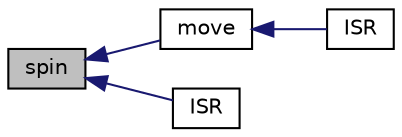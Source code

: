 digraph "spin"
{
  edge [fontname="Helvetica",fontsize="10",labelfontname="Helvetica",labelfontsize="10"];
  node [fontname="Helvetica",fontsize="10",shape=record];
  rankdir="LR";
  Node56 [label="spin",height=0.2,width=0.4,color="black", fillcolor="grey75", style="filled", fontcolor="black"];
  Node56 -> Node57 [dir="back",color="midnightblue",fontsize="10",style="solid",fontname="Helvetica"];
  Node57 [label="move",height=0.2,width=0.4,color="black", fillcolor="white", style="filled",URL="$tetris_8c.html#aa9ef6682140bf3f91bf3614b906b21c1"];
  Node57 -> Node58 [dir="back",color="midnightblue",fontsize="10",style="solid",fontname="Helvetica"];
  Node58 [label="ISR",height=0.2,width=0.4,color="black", fillcolor="white", style="filled",URL="$tetris_8c.html#add2d7cdddfb682dcc0391e60cf42c7d6"];
  Node56 -> Node59 [dir="back",color="midnightblue",fontsize="10",style="solid",fontname="Helvetica"];
  Node59 [label="ISR",height=0.2,width=0.4,color="black", fillcolor="white", style="filled",URL="$tetris_8c.html#afea150fcd685610cb9f7672fce361e53"];
}
